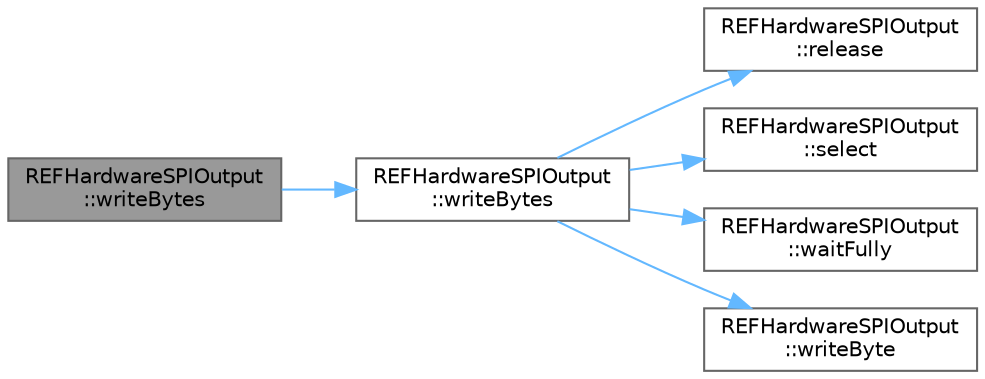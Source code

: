 digraph "REFHardwareSPIOutput::writeBytes"
{
 // INTERACTIVE_SVG=YES
 // LATEX_PDF_SIZE
  bgcolor="transparent";
  edge [fontname=Helvetica,fontsize=10,labelfontname=Helvetica,labelfontsize=10];
  node [fontname=Helvetica,fontsize=10,shape=box,height=0.2,width=0.4];
  rankdir="LR";
  Node1 [id="Node000001",label="REFHardwareSPIOutput\l::writeBytes",height=0.2,width=0.4,color="gray40", fillcolor="grey60", style="filled", fontcolor="black",tooltip="A full cycle of writing a value for len bytes, including select, release, and waiting."];
  Node1 -> Node2 [id="edge1_Node000001_Node000002",color="steelblue1",style="solid",tooltip=" "];
  Node2 [id="Node000002",label="REFHardwareSPIOutput\l::writeBytes",height=0.2,width=0.4,color="grey40", fillcolor="white", style="filled",URL="$d6/dd4/class_r_e_f_hardware_s_p_i_output_afd6e4dc4be2499c9657b369a4db99f7f.html#afd6e4dc4be2499c9657b369a4db99f7f",tooltip="A full cycle of writing a value for len bytes, including select, release, and waiting."];
  Node2 -> Node3 [id="edge2_Node000002_Node000003",color="steelblue1",style="solid",tooltip=" "];
  Node3 [id="Node000003",label="REFHardwareSPIOutput\l::release",height=0.2,width=0.4,color="grey40", fillcolor="white", style="filled",URL="$d6/dd4/class_r_e_f_hardware_s_p_i_output_a7c39a37f4a8d759bfb59623fa95b09ce.html#a7c39a37f4a8d759bfb59623fa95b09ce",tooltip="release the CS select"];
  Node2 -> Node4 [id="edge3_Node000002_Node000004",color="steelblue1",style="solid",tooltip=" "];
  Node4 [id="Node000004",label="REFHardwareSPIOutput\l::select",height=0.2,width=0.4,color="grey40", fillcolor="white", style="filled",URL="$d6/dd4/class_r_e_f_hardware_s_p_i_output_a9f51d6a4a6ab66c709ff1d677815946b.html#a9f51d6a4a6ab66c709ff1d677815946b",tooltip="latch the CS select"];
  Node2 -> Node5 [id="edge4_Node000002_Node000005",color="steelblue1",style="solid",tooltip=" "];
  Node5 [id="Node000005",label="REFHardwareSPIOutput\l::waitFully",height=0.2,width=0.4,color="grey40", fillcolor="white", style="filled",URL="$d6/dd4/class_r_e_f_hardware_s_p_i_output_acca3a544ce9f832fab85a471432b12bd.html#acca3a544ce9f832fab85a471432b12bd",tooltip="wait until all queued up data has been written"];
  Node2 -> Node6 [id="edge5_Node000002_Node000006",color="steelblue1",style="solid",tooltip=" "];
  Node6 [id="Node000006",label="REFHardwareSPIOutput\l::writeByte",height=0.2,width=0.4,color="grey40", fillcolor="white", style="filled",URL="$d6/dd4/class_r_e_f_hardware_s_p_i_output_a438152ebc26653c1c79c4d8c85747e5b.html#a438152ebc26653c1c79c4d8c85747e5b",tooltip="write a byte out via SPI (returns immediately on writing register)"];
}
